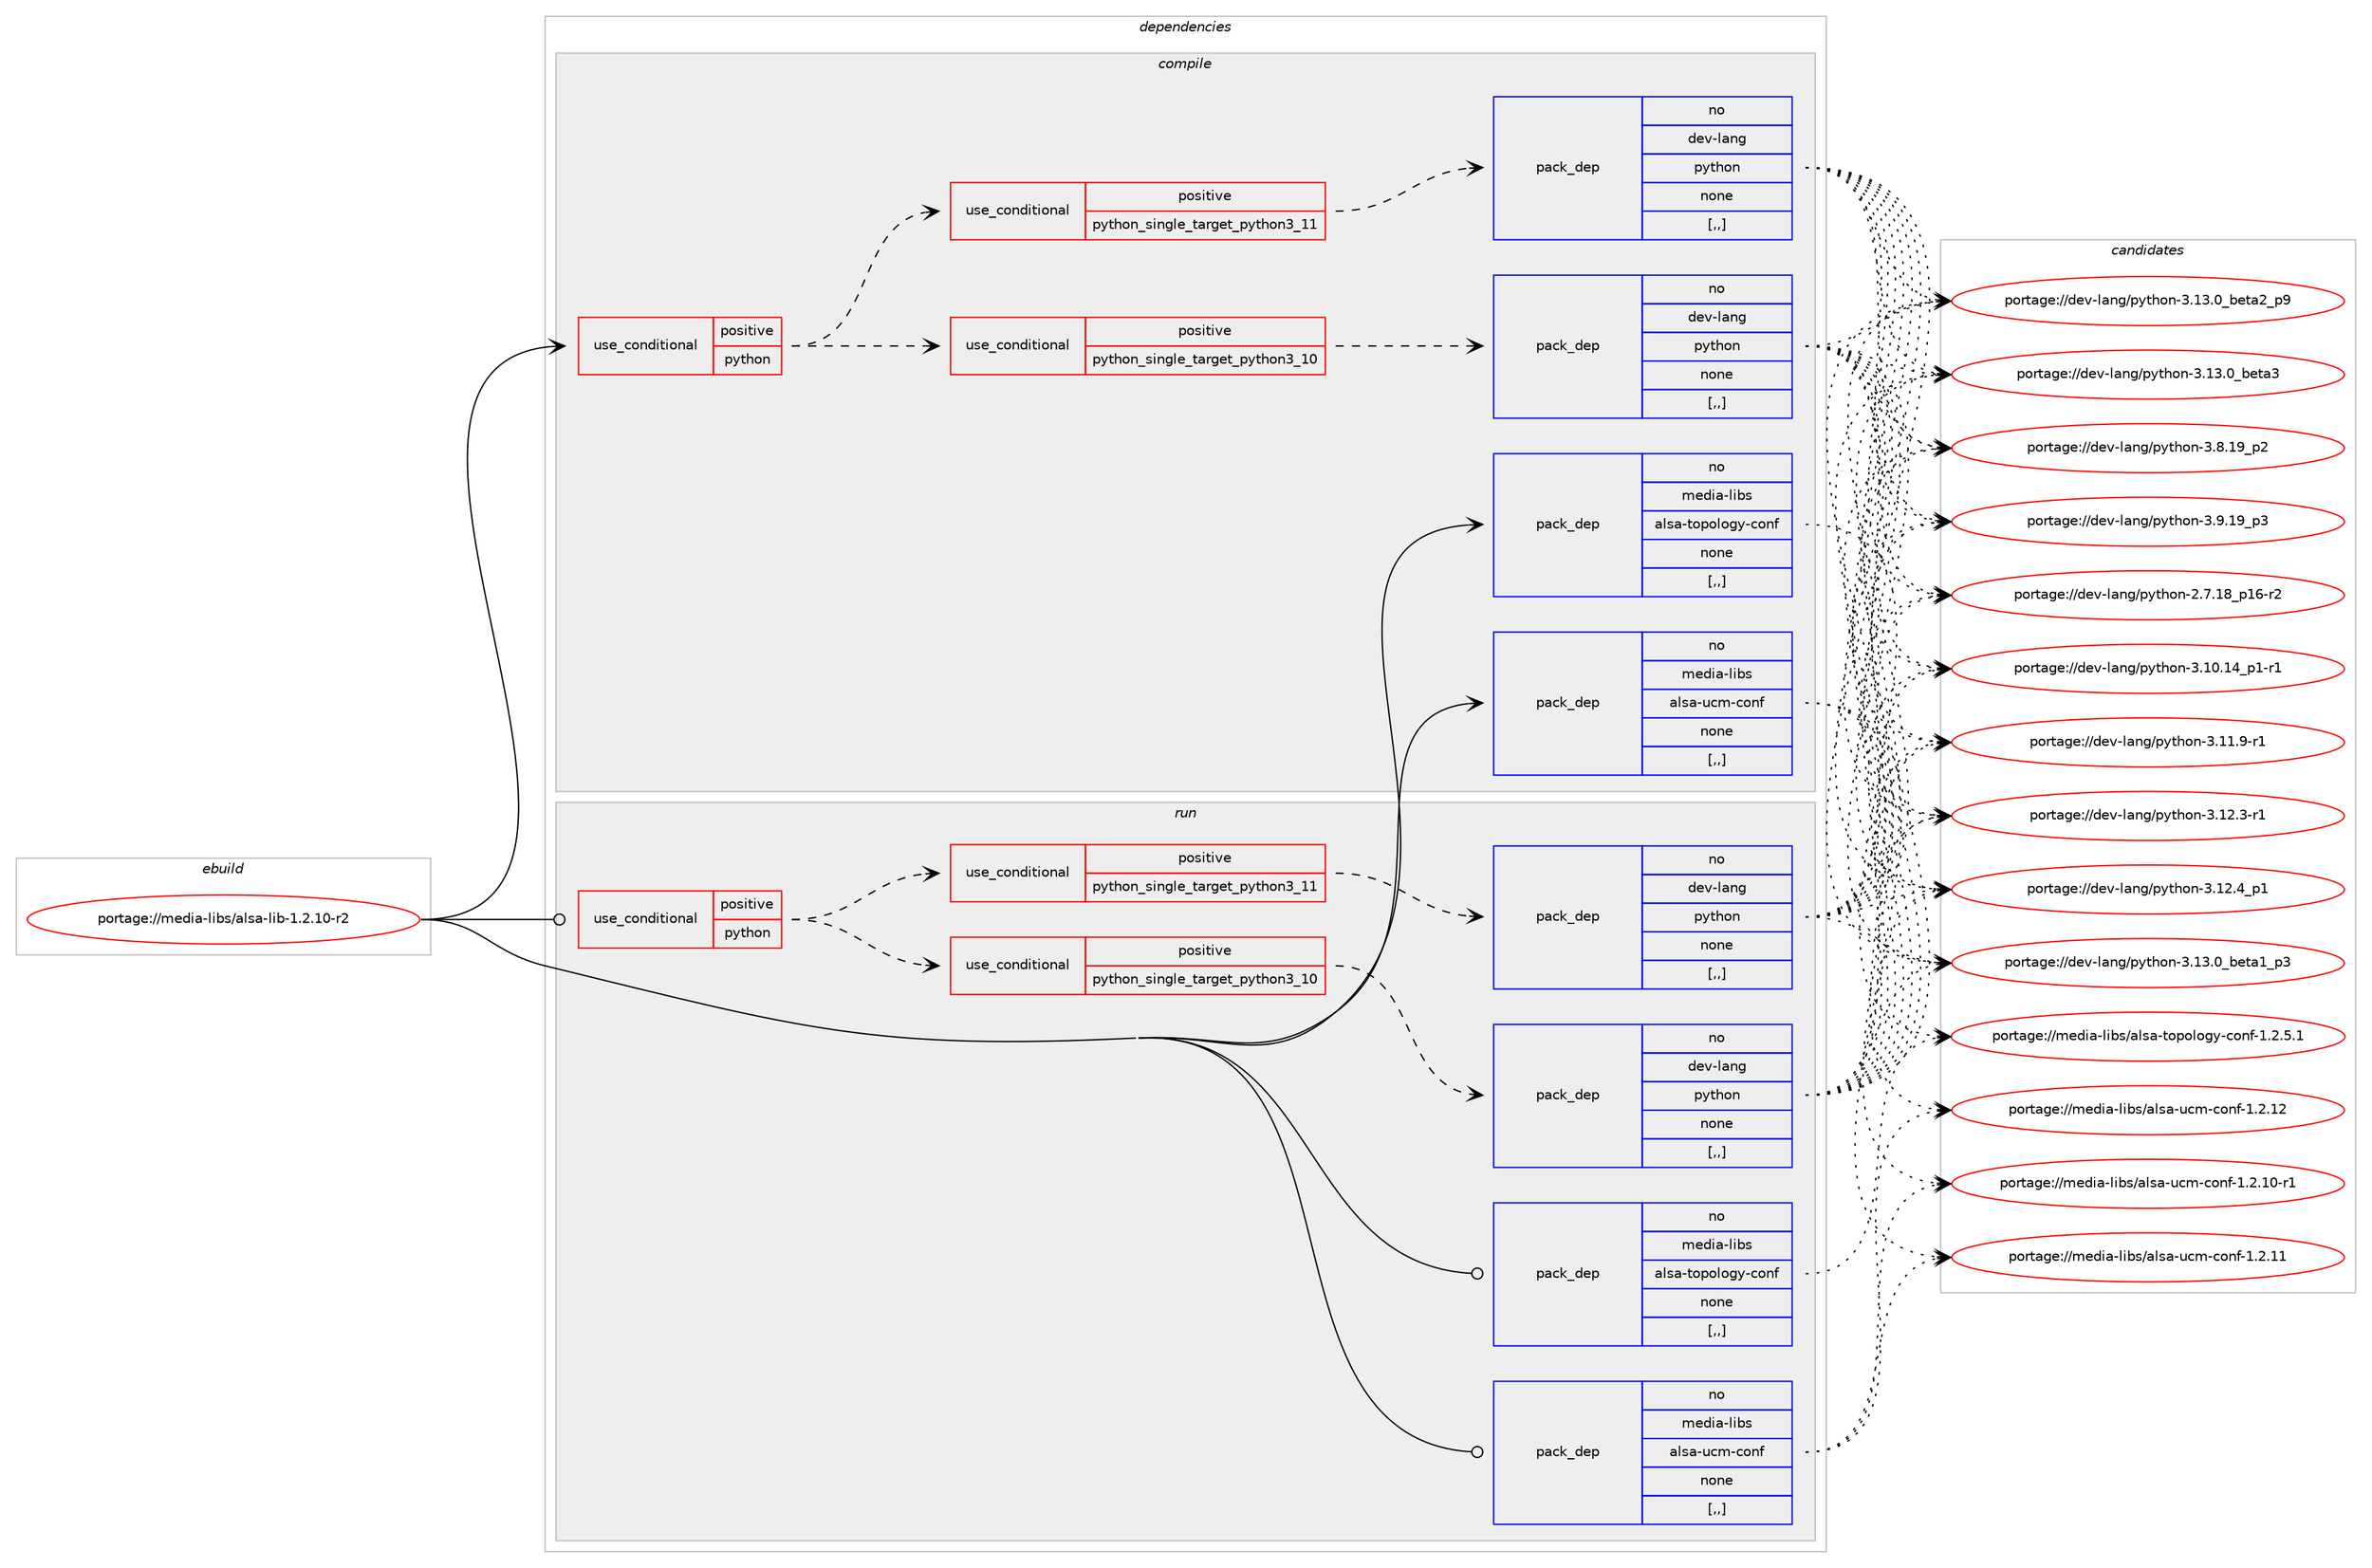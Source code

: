 digraph prolog {

# *************
# Graph options
# *************

newrank=true;
concentrate=true;
compound=true;
graph [rankdir=LR,fontname=Helvetica,fontsize=10,ranksep=1.5];#, ranksep=2.5, nodesep=0.2];
edge  [arrowhead=vee];
node  [fontname=Helvetica,fontsize=10];

# **********
# The ebuild
# **********

subgraph cluster_leftcol {
color=gray;
rank=same;
label=<<i>ebuild</i>>;
id [label="portage://media-libs/alsa-lib-1.2.10-r2", color=red, width=4, href="../media-libs/alsa-lib-1.2.10-r2.svg"];
}

# ****************
# The dependencies
# ****************

subgraph cluster_midcol {
color=gray;
label=<<i>dependencies</i>>;
subgraph cluster_compile {
fillcolor="#eeeeee";
style=filled;
label=<<i>compile</i>>;
subgraph cond72665 {
dependency289008 [label=<<TABLE BORDER="0" CELLBORDER="1" CELLSPACING="0" CELLPADDING="4"><TR><TD ROWSPAN="3" CELLPADDING="10">use_conditional</TD></TR><TR><TD>positive</TD></TR><TR><TD>python</TD></TR></TABLE>>, shape=none, color=red];
subgraph cond72666 {
dependency289009 [label=<<TABLE BORDER="0" CELLBORDER="1" CELLSPACING="0" CELLPADDING="4"><TR><TD ROWSPAN="3" CELLPADDING="10">use_conditional</TD></TR><TR><TD>positive</TD></TR><TR><TD>python_single_target_python3_10</TD></TR></TABLE>>, shape=none, color=red];
subgraph pack214037 {
dependency289010 [label=<<TABLE BORDER="0" CELLBORDER="1" CELLSPACING="0" CELLPADDING="4" WIDTH="220"><TR><TD ROWSPAN="6" CELLPADDING="30">pack_dep</TD></TR><TR><TD WIDTH="110">no</TD></TR><TR><TD>dev-lang</TD></TR><TR><TD>python</TD></TR><TR><TD>none</TD></TR><TR><TD>[,,]</TD></TR></TABLE>>, shape=none, color=blue];
}
dependency289009:e -> dependency289010:w [weight=20,style="dashed",arrowhead="vee"];
}
dependency289008:e -> dependency289009:w [weight=20,style="dashed",arrowhead="vee"];
subgraph cond72667 {
dependency289011 [label=<<TABLE BORDER="0" CELLBORDER="1" CELLSPACING="0" CELLPADDING="4"><TR><TD ROWSPAN="3" CELLPADDING="10">use_conditional</TD></TR><TR><TD>positive</TD></TR><TR><TD>python_single_target_python3_11</TD></TR></TABLE>>, shape=none, color=red];
subgraph pack214038 {
dependency289012 [label=<<TABLE BORDER="0" CELLBORDER="1" CELLSPACING="0" CELLPADDING="4" WIDTH="220"><TR><TD ROWSPAN="6" CELLPADDING="30">pack_dep</TD></TR><TR><TD WIDTH="110">no</TD></TR><TR><TD>dev-lang</TD></TR><TR><TD>python</TD></TR><TR><TD>none</TD></TR><TR><TD>[,,]</TD></TR></TABLE>>, shape=none, color=blue];
}
dependency289011:e -> dependency289012:w [weight=20,style="dashed",arrowhead="vee"];
}
dependency289008:e -> dependency289011:w [weight=20,style="dashed",arrowhead="vee"];
}
id:e -> dependency289008:w [weight=20,style="solid",arrowhead="vee"];
subgraph pack214039 {
dependency289013 [label=<<TABLE BORDER="0" CELLBORDER="1" CELLSPACING="0" CELLPADDING="4" WIDTH="220"><TR><TD ROWSPAN="6" CELLPADDING="30">pack_dep</TD></TR><TR><TD WIDTH="110">no</TD></TR><TR><TD>media-libs</TD></TR><TR><TD>alsa-topology-conf</TD></TR><TR><TD>none</TD></TR><TR><TD>[,,]</TD></TR></TABLE>>, shape=none, color=blue];
}
id:e -> dependency289013:w [weight=20,style="solid",arrowhead="vee"];
subgraph pack214040 {
dependency289014 [label=<<TABLE BORDER="0" CELLBORDER="1" CELLSPACING="0" CELLPADDING="4" WIDTH="220"><TR><TD ROWSPAN="6" CELLPADDING="30">pack_dep</TD></TR><TR><TD WIDTH="110">no</TD></TR><TR><TD>media-libs</TD></TR><TR><TD>alsa-ucm-conf</TD></TR><TR><TD>none</TD></TR><TR><TD>[,,]</TD></TR></TABLE>>, shape=none, color=blue];
}
id:e -> dependency289014:w [weight=20,style="solid",arrowhead="vee"];
}
subgraph cluster_compileandrun {
fillcolor="#eeeeee";
style=filled;
label=<<i>compile and run</i>>;
}
subgraph cluster_run {
fillcolor="#eeeeee";
style=filled;
label=<<i>run</i>>;
subgraph cond72668 {
dependency289015 [label=<<TABLE BORDER="0" CELLBORDER="1" CELLSPACING="0" CELLPADDING="4"><TR><TD ROWSPAN="3" CELLPADDING="10">use_conditional</TD></TR><TR><TD>positive</TD></TR><TR><TD>python</TD></TR></TABLE>>, shape=none, color=red];
subgraph cond72669 {
dependency289016 [label=<<TABLE BORDER="0" CELLBORDER="1" CELLSPACING="0" CELLPADDING="4"><TR><TD ROWSPAN="3" CELLPADDING="10">use_conditional</TD></TR><TR><TD>positive</TD></TR><TR><TD>python_single_target_python3_10</TD></TR></TABLE>>, shape=none, color=red];
subgraph pack214041 {
dependency289017 [label=<<TABLE BORDER="0" CELLBORDER="1" CELLSPACING="0" CELLPADDING="4" WIDTH="220"><TR><TD ROWSPAN="6" CELLPADDING="30">pack_dep</TD></TR><TR><TD WIDTH="110">no</TD></TR><TR><TD>dev-lang</TD></TR><TR><TD>python</TD></TR><TR><TD>none</TD></TR><TR><TD>[,,]</TD></TR></TABLE>>, shape=none, color=blue];
}
dependency289016:e -> dependency289017:w [weight=20,style="dashed",arrowhead="vee"];
}
dependency289015:e -> dependency289016:w [weight=20,style="dashed",arrowhead="vee"];
subgraph cond72670 {
dependency289018 [label=<<TABLE BORDER="0" CELLBORDER="1" CELLSPACING="0" CELLPADDING="4"><TR><TD ROWSPAN="3" CELLPADDING="10">use_conditional</TD></TR><TR><TD>positive</TD></TR><TR><TD>python_single_target_python3_11</TD></TR></TABLE>>, shape=none, color=red];
subgraph pack214042 {
dependency289019 [label=<<TABLE BORDER="0" CELLBORDER="1" CELLSPACING="0" CELLPADDING="4" WIDTH="220"><TR><TD ROWSPAN="6" CELLPADDING="30">pack_dep</TD></TR><TR><TD WIDTH="110">no</TD></TR><TR><TD>dev-lang</TD></TR><TR><TD>python</TD></TR><TR><TD>none</TD></TR><TR><TD>[,,]</TD></TR></TABLE>>, shape=none, color=blue];
}
dependency289018:e -> dependency289019:w [weight=20,style="dashed",arrowhead="vee"];
}
dependency289015:e -> dependency289018:w [weight=20,style="dashed",arrowhead="vee"];
}
id:e -> dependency289015:w [weight=20,style="solid",arrowhead="odot"];
subgraph pack214043 {
dependency289020 [label=<<TABLE BORDER="0" CELLBORDER="1" CELLSPACING="0" CELLPADDING="4" WIDTH="220"><TR><TD ROWSPAN="6" CELLPADDING="30">pack_dep</TD></TR><TR><TD WIDTH="110">no</TD></TR><TR><TD>media-libs</TD></TR><TR><TD>alsa-topology-conf</TD></TR><TR><TD>none</TD></TR><TR><TD>[,,]</TD></TR></TABLE>>, shape=none, color=blue];
}
id:e -> dependency289020:w [weight=20,style="solid",arrowhead="odot"];
subgraph pack214044 {
dependency289021 [label=<<TABLE BORDER="0" CELLBORDER="1" CELLSPACING="0" CELLPADDING="4" WIDTH="220"><TR><TD ROWSPAN="6" CELLPADDING="30">pack_dep</TD></TR><TR><TD WIDTH="110">no</TD></TR><TR><TD>media-libs</TD></TR><TR><TD>alsa-ucm-conf</TD></TR><TR><TD>none</TD></TR><TR><TD>[,,]</TD></TR></TABLE>>, shape=none, color=blue];
}
id:e -> dependency289021:w [weight=20,style="solid",arrowhead="odot"];
}
}

# **************
# The candidates
# **************

subgraph cluster_choices {
rank=same;
color=gray;
label=<<i>candidates</i>>;

subgraph choice214037 {
color=black;
nodesep=1;
choice100101118451089711010347112121116104111110455046554649569511249544511450 [label="portage://dev-lang/python-2.7.18_p16-r2", color=red, width=4,href="../dev-lang/python-2.7.18_p16-r2.svg"];
choice100101118451089711010347112121116104111110455146494846495295112494511449 [label="portage://dev-lang/python-3.10.14_p1-r1", color=red, width=4,href="../dev-lang/python-3.10.14_p1-r1.svg"];
choice100101118451089711010347112121116104111110455146494946574511449 [label="portage://dev-lang/python-3.11.9-r1", color=red, width=4,href="../dev-lang/python-3.11.9-r1.svg"];
choice100101118451089711010347112121116104111110455146495046514511449 [label="portage://dev-lang/python-3.12.3-r1", color=red, width=4,href="../dev-lang/python-3.12.3-r1.svg"];
choice100101118451089711010347112121116104111110455146495046529511249 [label="portage://dev-lang/python-3.12.4_p1", color=red, width=4,href="../dev-lang/python-3.12.4_p1.svg"];
choice10010111845108971101034711212111610411111045514649514648959810111697499511251 [label="portage://dev-lang/python-3.13.0_beta1_p3", color=red, width=4,href="../dev-lang/python-3.13.0_beta1_p3.svg"];
choice10010111845108971101034711212111610411111045514649514648959810111697509511257 [label="portage://dev-lang/python-3.13.0_beta2_p9", color=red, width=4,href="../dev-lang/python-3.13.0_beta2_p9.svg"];
choice1001011184510897110103471121211161041111104551464951464895981011169751 [label="portage://dev-lang/python-3.13.0_beta3", color=red, width=4,href="../dev-lang/python-3.13.0_beta3.svg"];
choice100101118451089711010347112121116104111110455146564649579511250 [label="portage://dev-lang/python-3.8.19_p2", color=red, width=4,href="../dev-lang/python-3.8.19_p2.svg"];
choice100101118451089711010347112121116104111110455146574649579511251 [label="portage://dev-lang/python-3.9.19_p3", color=red, width=4,href="../dev-lang/python-3.9.19_p3.svg"];
dependency289010:e -> choice100101118451089711010347112121116104111110455046554649569511249544511450:w [style=dotted,weight="100"];
dependency289010:e -> choice100101118451089711010347112121116104111110455146494846495295112494511449:w [style=dotted,weight="100"];
dependency289010:e -> choice100101118451089711010347112121116104111110455146494946574511449:w [style=dotted,weight="100"];
dependency289010:e -> choice100101118451089711010347112121116104111110455146495046514511449:w [style=dotted,weight="100"];
dependency289010:e -> choice100101118451089711010347112121116104111110455146495046529511249:w [style=dotted,weight="100"];
dependency289010:e -> choice10010111845108971101034711212111610411111045514649514648959810111697499511251:w [style=dotted,weight="100"];
dependency289010:e -> choice10010111845108971101034711212111610411111045514649514648959810111697509511257:w [style=dotted,weight="100"];
dependency289010:e -> choice1001011184510897110103471121211161041111104551464951464895981011169751:w [style=dotted,weight="100"];
dependency289010:e -> choice100101118451089711010347112121116104111110455146564649579511250:w [style=dotted,weight="100"];
dependency289010:e -> choice100101118451089711010347112121116104111110455146574649579511251:w [style=dotted,weight="100"];
}
subgraph choice214038 {
color=black;
nodesep=1;
choice100101118451089711010347112121116104111110455046554649569511249544511450 [label="portage://dev-lang/python-2.7.18_p16-r2", color=red, width=4,href="../dev-lang/python-2.7.18_p16-r2.svg"];
choice100101118451089711010347112121116104111110455146494846495295112494511449 [label="portage://dev-lang/python-3.10.14_p1-r1", color=red, width=4,href="../dev-lang/python-3.10.14_p1-r1.svg"];
choice100101118451089711010347112121116104111110455146494946574511449 [label="portage://dev-lang/python-3.11.9-r1", color=red, width=4,href="../dev-lang/python-3.11.9-r1.svg"];
choice100101118451089711010347112121116104111110455146495046514511449 [label="portage://dev-lang/python-3.12.3-r1", color=red, width=4,href="../dev-lang/python-3.12.3-r1.svg"];
choice100101118451089711010347112121116104111110455146495046529511249 [label="portage://dev-lang/python-3.12.4_p1", color=red, width=4,href="../dev-lang/python-3.12.4_p1.svg"];
choice10010111845108971101034711212111610411111045514649514648959810111697499511251 [label="portage://dev-lang/python-3.13.0_beta1_p3", color=red, width=4,href="../dev-lang/python-3.13.0_beta1_p3.svg"];
choice10010111845108971101034711212111610411111045514649514648959810111697509511257 [label="portage://dev-lang/python-3.13.0_beta2_p9", color=red, width=4,href="../dev-lang/python-3.13.0_beta2_p9.svg"];
choice1001011184510897110103471121211161041111104551464951464895981011169751 [label="portage://dev-lang/python-3.13.0_beta3", color=red, width=4,href="../dev-lang/python-3.13.0_beta3.svg"];
choice100101118451089711010347112121116104111110455146564649579511250 [label="portage://dev-lang/python-3.8.19_p2", color=red, width=4,href="../dev-lang/python-3.8.19_p2.svg"];
choice100101118451089711010347112121116104111110455146574649579511251 [label="portage://dev-lang/python-3.9.19_p3", color=red, width=4,href="../dev-lang/python-3.9.19_p3.svg"];
dependency289012:e -> choice100101118451089711010347112121116104111110455046554649569511249544511450:w [style=dotted,weight="100"];
dependency289012:e -> choice100101118451089711010347112121116104111110455146494846495295112494511449:w [style=dotted,weight="100"];
dependency289012:e -> choice100101118451089711010347112121116104111110455146494946574511449:w [style=dotted,weight="100"];
dependency289012:e -> choice100101118451089711010347112121116104111110455146495046514511449:w [style=dotted,weight="100"];
dependency289012:e -> choice100101118451089711010347112121116104111110455146495046529511249:w [style=dotted,weight="100"];
dependency289012:e -> choice10010111845108971101034711212111610411111045514649514648959810111697499511251:w [style=dotted,weight="100"];
dependency289012:e -> choice10010111845108971101034711212111610411111045514649514648959810111697509511257:w [style=dotted,weight="100"];
dependency289012:e -> choice1001011184510897110103471121211161041111104551464951464895981011169751:w [style=dotted,weight="100"];
dependency289012:e -> choice100101118451089711010347112121116104111110455146564649579511250:w [style=dotted,weight="100"];
dependency289012:e -> choice100101118451089711010347112121116104111110455146574649579511251:w [style=dotted,weight="100"];
}
subgraph choice214039 {
color=black;
nodesep=1;
choice1091011001059745108105981154797108115974511611111211110811110312145991111101024549465046534649 [label="portage://media-libs/alsa-topology-conf-1.2.5.1", color=red, width=4,href="../media-libs/alsa-topology-conf-1.2.5.1.svg"];
dependency289013:e -> choice1091011001059745108105981154797108115974511611111211110811110312145991111101024549465046534649:w [style=dotted,weight="100"];
}
subgraph choice214040 {
color=black;
nodesep=1;
choice10910110010597451081059811547971081159745117991094599111110102454946504649484511449 [label="portage://media-libs/alsa-ucm-conf-1.2.10-r1", color=red, width=4,href="../media-libs/alsa-ucm-conf-1.2.10-r1.svg"];
choice1091011001059745108105981154797108115974511799109459911111010245494650464949 [label="portage://media-libs/alsa-ucm-conf-1.2.11", color=red, width=4,href="../media-libs/alsa-ucm-conf-1.2.11.svg"];
choice1091011001059745108105981154797108115974511799109459911111010245494650464950 [label="portage://media-libs/alsa-ucm-conf-1.2.12", color=red, width=4,href="../media-libs/alsa-ucm-conf-1.2.12.svg"];
dependency289014:e -> choice10910110010597451081059811547971081159745117991094599111110102454946504649484511449:w [style=dotted,weight="100"];
dependency289014:e -> choice1091011001059745108105981154797108115974511799109459911111010245494650464949:w [style=dotted,weight="100"];
dependency289014:e -> choice1091011001059745108105981154797108115974511799109459911111010245494650464950:w [style=dotted,weight="100"];
}
subgraph choice214041 {
color=black;
nodesep=1;
choice100101118451089711010347112121116104111110455046554649569511249544511450 [label="portage://dev-lang/python-2.7.18_p16-r2", color=red, width=4,href="../dev-lang/python-2.7.18_p16-r2.svg"];
choice100101118451089711010347112121116104111110455146494846495295112494511449 [label="portage://dev-lang/python-3.10.14_p1-r1", color=red, width=4,href="../dev-lang/python-3.10.14_p1-r1.svg"];
choice100101118451089711010347112121116104111110455146494946574511449 [label="portage://dev-lang/python-3.11.9-r1", color=red, width=4,href="../dev-lang/python-3.11.9-r1.svg"];
choice100101118451089711010347112121116104111110455146495046514511449 [label="portage://dev-lang/python-3.12.3-r1", color=red, width=4,href="../dev-lang/python-3.12.3-r1.svg"];
choice100101118451089711010347112121116104111110455146495046529511249 [label="portage://dev-lang/python-3.12.4_p1", color=red, width=4,href="../dev-lang/python-3.12.4_p1.svg"];
choice10010111845108971101034711212111610411111045514649514648959810111697499511251 [label="portage://dev-lang/python-3.13.0_beta1_p3", color=red, width=4,href="../dev-lang/python-3.13.0_beta1_p3.svg"];
choice10010111845108971101034711212111610411111045514649514648959810111697509511257 [label="portage://dev-lang/python-3.13.0_beta2_p9", color=red, width=4,href="../dev-lang/python-3.13.0_beta2_p9.svg"];
choice1001011184510897110103471121211161041111104551464951464895981011169751 [label="portage://dev-lang/python-3.13.0_beta3", color=red, width=4,href="../dev-lang/python-3.13.0_beta3.svg"];
choice100101118451089711010347112121116104111110455146564649579511250 [label="portage://dev-lang/python-3.8.19_p2", color=red, width=4,href="../dev-lang/python-3.8.19_p2.svg"];
choice100101118451089711010347112121116104111110455146574649579511251 [label="portage://dev-lang/python-3.9.19_p3", color=red, width=4,href="../dev-lang/python-3.9.19_p3.svg"];
dependency289017:e -> choice100101118451089711010347112121116104111110455046554649569511249544511450:w [style=dotted,weight="100"];
dependency289017:e -> choice100101118451089711010347112121116104111110455146494846495295112494511449:w [style=dotted,weight="100"];
dependency289017:e -> choice100101118451089711010347112121116104111110455146494946574511449:w [style=dotted,weight="100"];
dependency289017:e -> choice100101118451089711010347112121116104111110455146495046514511449:w [style=dotted,weight="100"];
dependency289017:e -> choice100101118451089711010347112121116104111110455146495046529511249:w [style=dotted,weight="100"];
dependency289017:e -> choice10010111845108971101034711212111610411111045514649514648959810111697499511251:w [style=dotted,weight="100"];
dependency289017:e -> choice10010111845108971101034711212111610411111045514649514648959810111697509511257:w [style=dotted,weight="100"];
dependency289017:e -> choice1001011184510897110103471121211161041111104551464951464895981011169751:w [style=dotted,weight="100"];
dependency289017:e -> choice100101118451089711010347112121116104111110455146564649579511250:w [style=dotted,weight="100"];
dependency289017:e -> choice100101118451089711010347112121116104111110455146574649579511251:w [style=dotted,weight="100"];
}
subgraph choice214042 {
color=black;
nodesep=1;
choice100101118451089711010347112121116104111110455046554649569511249544511450 [label="portage://dev-lang/python-2.7.18_p16-r2", color=red, width=4,href="../dev-lang/python-2.7.18_p16-r2.svg"];
choice100101118451089711010347112121116104111110455146494846495295112494511449 [label="portage://dev-lang/python-3.10.14_p1-r1", color=red, width=4,href="../dev-lang/python-3.10.14_p1-r1.svg"];
choice100101118451089711010347112121116104111110455146494946574511449 [label="portage://dev-lang/python-3.11.9-r1", color=red, width=4,href="../dev-lang/python-3.11.9-r1.svg"];
choice100101118451089711010347112121116104111110455146495046514511449 [label="portage://dev-lang/python-3.12.3-r1", color=red, width=4,href="../dev-lang/python-3.12.3-r1.svg"];
choice100101118451089711010347112121116104111110455146495046529511249 [label="portage://dev-lang/python-3.12.4_p1", color=red, width=4,href="../dev-lang/python-3.12.4_p1.svg"];
choice10010111845108971101034711212111610411111045514649514648959810111697499511251 [label="portage://dev-lang/python-3.13.0_beta1_p3", color=red, width=4,href="../dev-lang/python-3.13.0_beta1_p3.svg"];
choice10010111845108971101034711212111610411111045514649514648959810111697509511257 [label="portage://dev-lang/python-3.13.0_beta2_p9", color=red, width=4,href="../dev-lang/python-3.13.0_beta2_p9.svg"];
choice1001011184510897110103471121211161041111104551464951464895981011169751 [label="portage://dev-lang/python-3.13.0_beta3", color=red, width=4,href="../dev-lang/python-3.13.0_beta3.svg"];
choice100101118451089711010347112121116104111110455146564649579511250 [label="portage://dev-lang/python-3.8.19_p2", color=red, width=4,href="../dev-lang/python-3.8.19_p2.svg"];
choice100101118451089711010347112121116104111110455146574649579511251 [label="portage://dev-lang/python-3.9.19_p3", color=red, width=4,href="../dev-lang/python-3.9.19_p3.svg"];
dependency289019:e -> choice100101118451089711010347112121116104111110455046554649569511249544511450:w [style=dotted,weight="100"];
dependency289019:e -> choice100101118451089711010347112121116104111110455146494846495295112494511449:w [style=dotted,weight="100"];
dependency289019:e -> choice100101118451089711010347112121116104111110455146494946574511449:w [style=dotted,weight="100"];
dependency289019:e -> choice100101118451089711010347112121116104111110455146495046514511449:w [style=dotted,weight="100"];
dependency289019:e -> choice100101118451089711010347112121116104111110455146495046529511249:w [style=dotted,weight="100"];
dependency289019:e -> choice10010111845108971101034711212111610411111045514649514648959810111697499511251:w [style=dotted,weight="100"];
dependency289019:e -> choice10010111845108971101034711212111610411111045514649514648959810111697509511257:w [style=dotted,weight="100"];
dependency289019:e -> choice1001011184510897110103471121211161041111104551464951464895981011169751:w [style=dotted,weight="100"];
dependency289019:e -> choice100101118451089711010347112121116104111110455146564649579511250:w [style=dotted,weight="100"];
dependency289019:e -> choice100101118451089711010347112121116104111110455146574649579511251:w [style=dotted,weight="100"];
}
subgraph choice214043 {
color=black;
nodesep=1;
choice1091011001059745108105981154797108115974511611111211110811110312145991111101024549465046534649 [label="portage://media-libs/alsa-topology-conf-1.2.5.1", color=red, width=4,href="../media-libs/alsa-topology-conf-1.2.5.1.svg"];
dependency289020:e -> choice1091011001059745108105981154797108115974511611111211110811110312145991111101024549465046534649:w [style=dotted,weight="100"];
}
subgraph choice214044 {
color=black;
nodesep=1;
choice10910110010597451081059811547971081159745117991094599111110102454946504649484511449 [label="portage://media-libs/alsa-ucm-conf-1.2.10-r1", color=red, width=4,href="../media-libs/alsa-ucm-conf-1.2.10-r1.svg"];
choice1091011001059745108105981154797108115974511799109459911111010245494650464949 [label="portage://media-libs/alsa-ucm-conf-1.2.11", color=red, width=4,href="../media-libs/alsa-ucm-conf-1.2.11.svg"];
choice1091011001059745108105981154797108115974511799109459911111010245494650464950 [label="portage://media-libs/alsa-ucm-conf-1.2.12", color=red, width=4,href="../media-libs/alsa-ucm-conf-1.2.12.svg"];
dependency289021:e -> choice10910110010597451081059811547971081159745117991094599111110102454946504649484511449:w [style=dotted,weight="100"];
dependency289021:e -> choice1091011001059745108105981154797108115974511799109459911111010245494650464949:w [style=dotted,weight="100"];
dependency289021:e -> choice1091011001059745108105981154797108115974511799109459911111010245494650464950:w [style=dotted,weight="100"];
}
}

}
